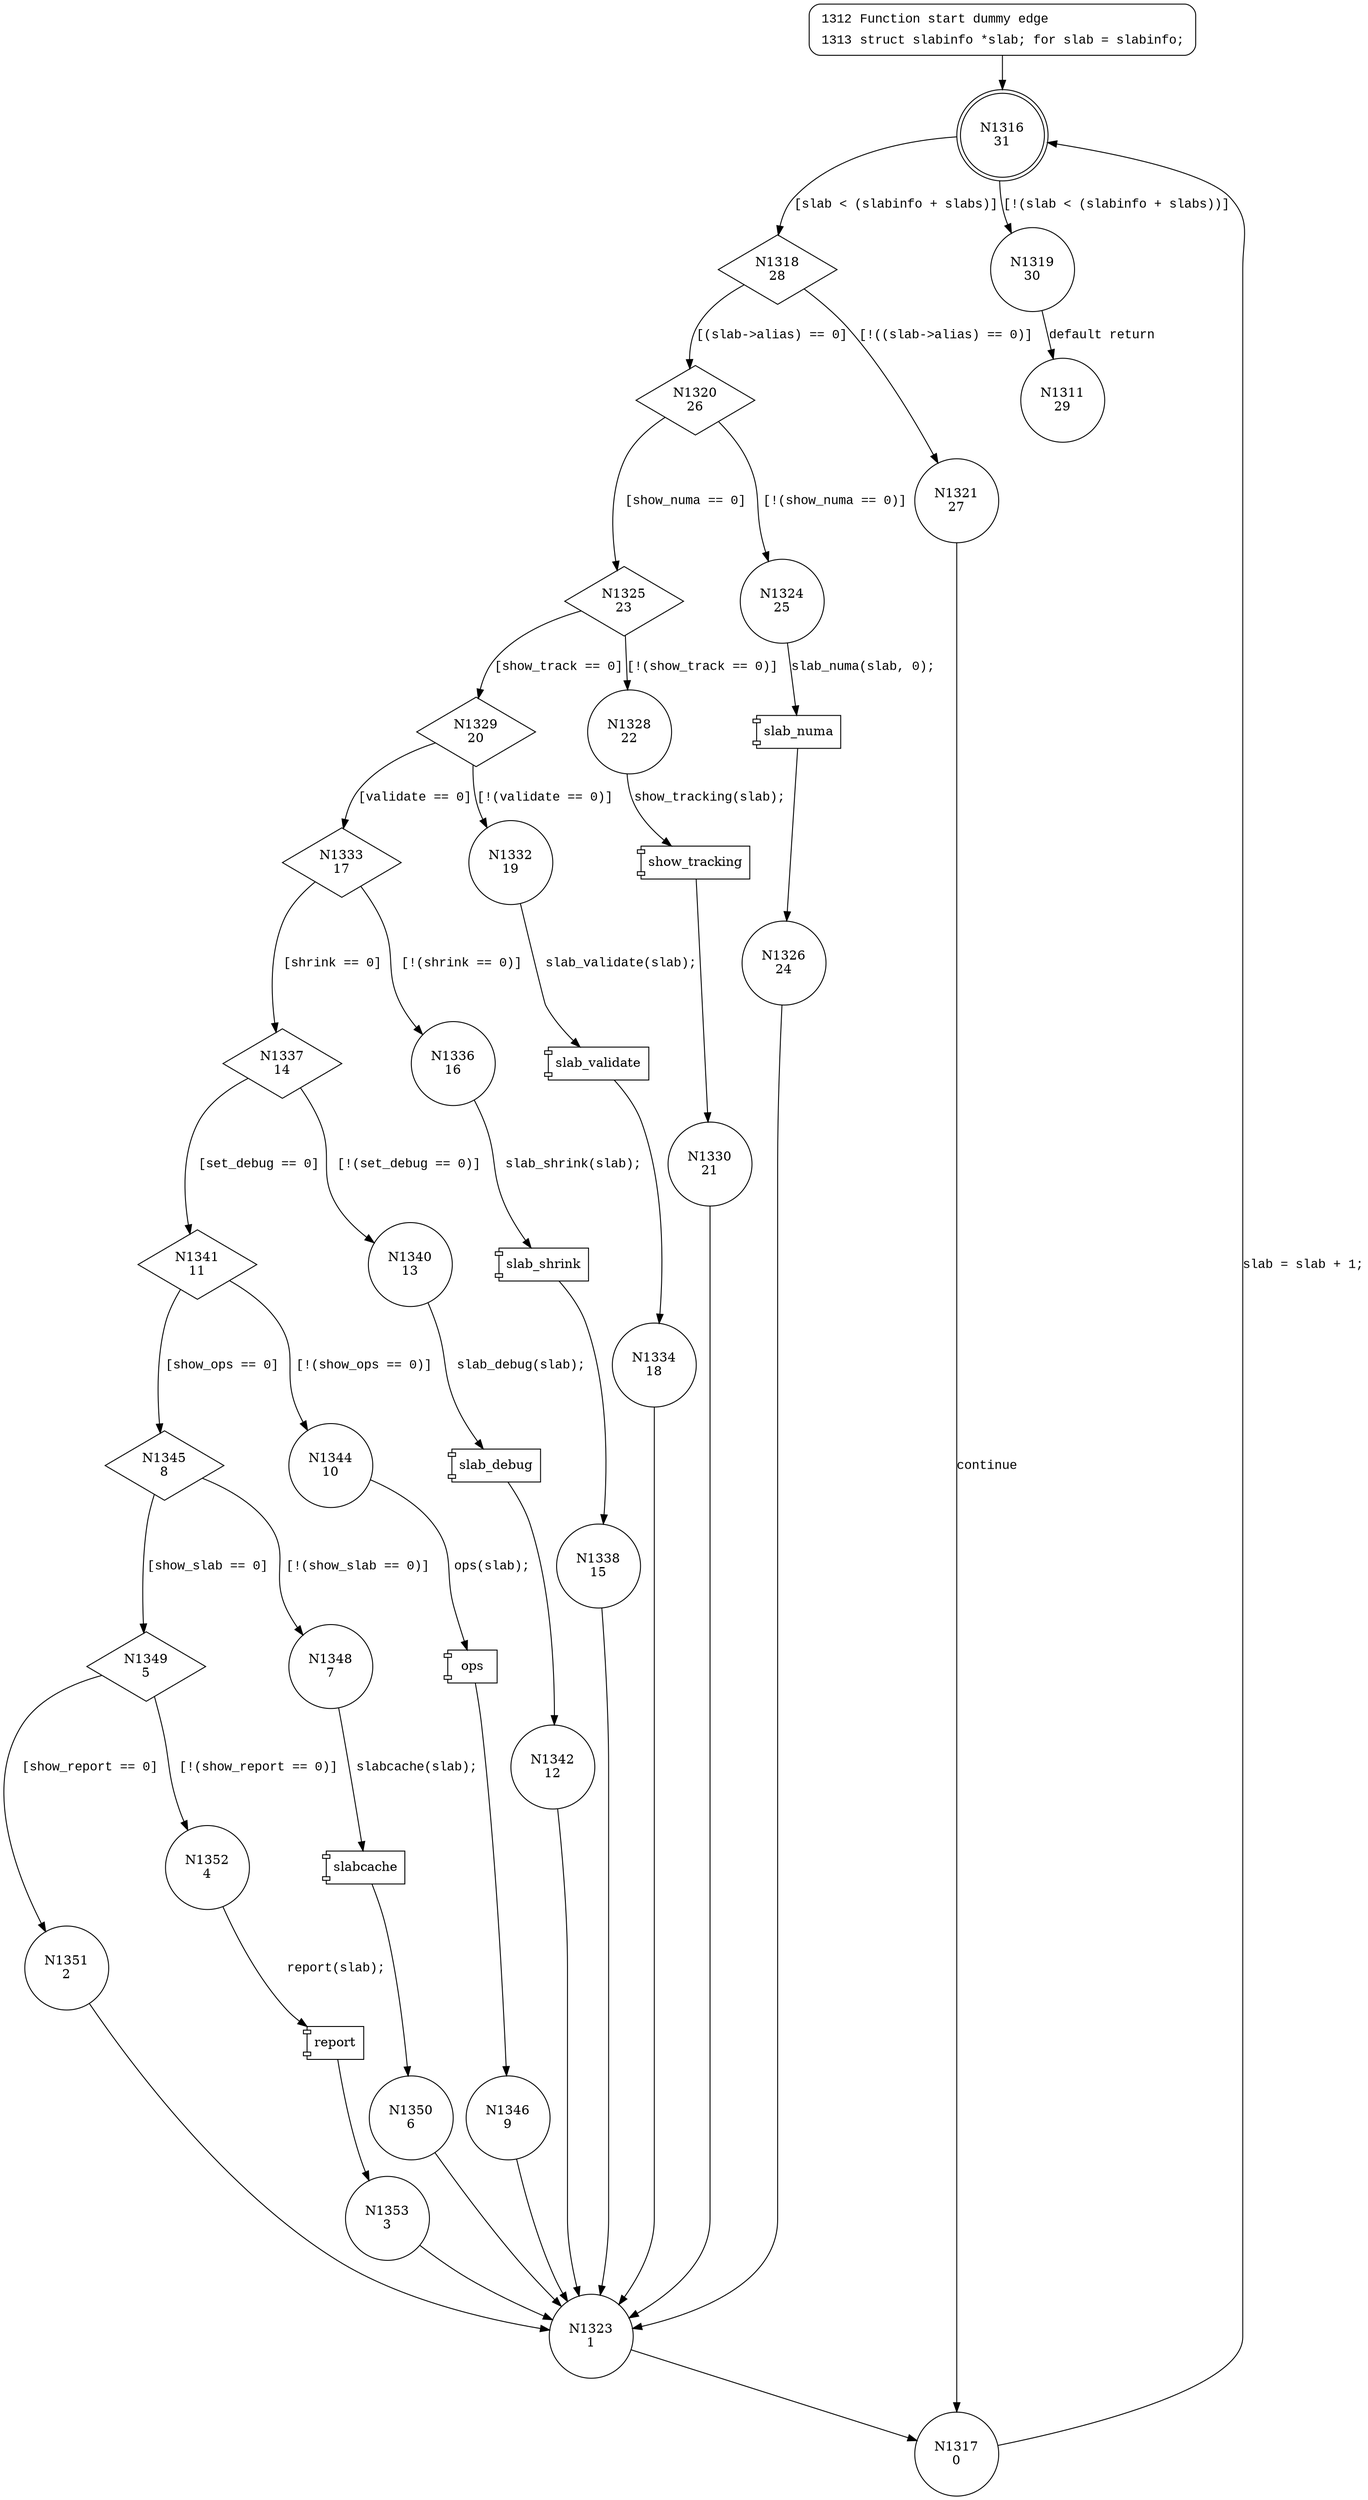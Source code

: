digraph output_slabs {
1316 [shape="doublecircle" label="N1316\n31"]
1318 [shape="diamond" label="N1318\n28"]
1319 [shape="circle" label="N1319\n30"]
1320 [shape="diamond" label="N1320\n26"]
1321 [shape="circle" label="N1321\n27"]
1317 [shape="circle" label="N1317\n0"]
1325 [shape="diamond" label="N1325\n23"]
1324 [shape="circle" label="N1324\n25"]
1326 [shape="circle" label="N1326\n24"]
1323 [shape="circle" label="N1323\n1"]
1329 [shape="diamond" label="N1329\n20"]
1328 [shape="circle" label="N1328\n22"]
1330 [shape="circle" label="N1330\n21"]
1333 [shape="diamond" label="N1333\n17"]
1332 [shape="circle" label="N1332\n19"]
1334 [shape="circle" label="N1334\n18"]
1337 [shape="diamond" label="N1337\n14"]
1336 [shape="circle" label="N1336\n16"]
1338 [shape="circle" label="N1338\n15"]
1341 [shape="diamond" label="N1341\n11"]
1340 [shape="circle" label="N1340\n13"]
1342 [shape="circle" label="N1342\n12"]
1345 [shape="diamond" label="N1345\n8"]
1344 [shape="circle" label="N1344\n10"]
1346 [shape="circle" label="N1346\n9"]
1349 [shape="diamond" label="N1349\n5"]
1348 [shape="circle" label="N1348\n7"]
1350 [shape="circle" label="N1350\n6"]
1351 [shape="circle" label="N1351\n2"]
1352 [shape="circle" label="N1352\n4"]
1353 [shape="circle" label="N1353\n3"]
1311 [shape="circle" label="N1311\n29"]
1312 [style="filled,bold" penwidth="1" fillcolor="white" fontname="Courier New" shape="Mrecord" label=<<table border="0" cellborder="0" cellpadding="3" bgcolor="white"><tr><td align="right">1312</td><td align="left">Function start dummy edge</td></tr><tr><td align="right">1313</td><td align="left">struct slabinfo *slab; for slab = slabinfo;</td></tr></table>>]
1312 -> 1316[label=""]
1316 -> 1318 [label="[slab < (slabinfo + slabs)]" fontname="Courier New"]
1316 -> 1319 [label="[!(slab < (slabinfo + slabs))]" fontname="Courier New"]
1318 -> 1320 [label="[(slab->alias) == 0]" fontname="Courier New"]
1318 -> 1321 [label="[!((slab->alias) == 0)]" fontname="Courier New"]
1317 -> 1316 [label="slab = slab + 1;" fontname="Courier New"]
1320 -> 1325 [label="[show_numa == 0]" fontname="Courier New"]
1320 -> 1324 [label="[!(show_numa == 0)]" fontname="Courier New"]
100019 [shape="component" label="slab_numa"]
1324 -> 100019 [label="slab_numa(slab, 0);" fontname="Courier New"]
100019 -> 1326 [label="" fontname="Courier New"]
1323 -> 1317 [label="" fontname="Courier New"]
1325 -> 1329 [label="[show_track == 0]" fontname="Courier New"]
1325 -> 1328 [label="[!(show_track == 0)]" fontname="Courier New"]
100020 [shape="component" label="show_tracking"]
1328 -> 100020 [label="show_tracking(slab);" fontname="Courier New"]
100020 -> 1330 [label="" fontname="Courier New"]
1329 -> 1333 [label="[validate == 0]" fontname="Courier New"]
1329 -> 1332 [label="[!(validate == 0)]" fontname="Courier New"]
100021 [shape="component" label="slab_validate"]
1332 -> 100021 [label="slab_validate(slab);" fontname="Courier New"]
100021 -> 1334 [label="" fontname="Courier New"]
1333 -> 1337 [label="[shrink == 0]" fontname="Courier New"]
1333 -> 1336 [label="[!(shrink == 0)]" fontname="Courier New"]
100022 [shape="component" label="slab_shrink"]
1336 -> 100022 [label="slab_shrink(slab);" fontname="Courier New"]
100022 -> 1338 [label="" fontname="Courier New"]
1337 -> 1341 [label="[set_debug == 0]" fontname="Courier New"]
1337 -> 1340 [label="[!(set_debug == 0)]" fontname="Courier New"]
100023 [shape="component" label="slab_debug"]
1340 -> 100023 [label="slab_debug(slab);" fontname="Courier New"]
100023 -> 1342 [label="" fontname="Courier New"]
1341 -> 1345 [label="[show_ops == 0]" fontname="Courier New"]
1341 -> 1344 [label="[!(show_ops == 0)]" fontname="Courier New"]
100024 [shape="component" label="ops"]
1344 -> 100024 [label="ops(slab);" fontname="Courier New"]
100024 -> 1346 [label="" fontname="Courier New"]
1345 -> 1349 [label="[show_slab == 0]" fontname="Courier New"]
1345 -> 1348 [label="[!(show_slab == 0)]" fontname="Courier New"]
100025 [shape="component" label="slabcache"]
1348 -> 100025 [label="slabcache(slab);" fontname="Courier New"]
100025 -> 1350 [label="" fontname="Courier New"]
1349 -> 1351 [label="[show_report == 0]" fontname="Courier New"]
1349 -> 1352 [label="[!(show_report == 0)]" fontname="Courier New"]
100026 [shape="component" label="report"]
1352 -> 100026 [label="report(slab);" fontname="Courier New"]
100026 -> 1353 [label="" fontname="Courier New"]
1351 -> 1323 [label="" fontname="Courier New"]
1319 -> 1311 [label="default return" fontname="Courier New"]
1321 -> 1317 [label="continue" fontname="Courier New"]
1326 -> 1323 [label="" fontname="Courier New"]
1330 -> 1323 [label="" fontname="Courier New"]
1334 -> 1323 [label="" fontname="Courier New"]
1338 -> 1323 [label="" fontname="Courier New"]
1342 -> 1323 [label="" fontname="Courier New"]
1346 -> 1323 [label="" fontname="Courier New"]
1350 -> 1323 [label="" fontname="Courier New"]
1353 -> 1323 [label="" fontname="Courier New"]
}